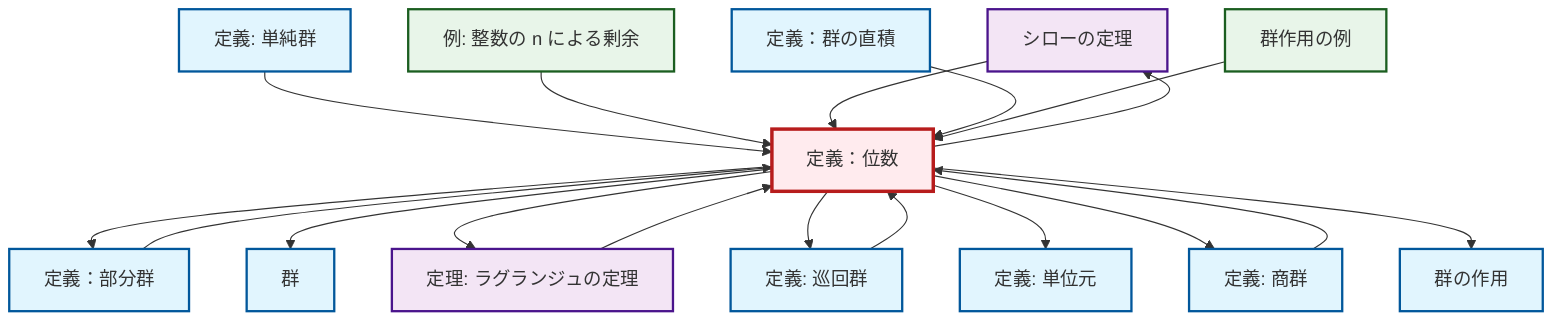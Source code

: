 graph TD
    classDef definition fill:#e1f5fe,stroke:#01579b,stroke-width:2px
    classDef theorem fill:#f3e5f5,stroke:#4a148c,stroke-width:2px
    classDef axiom fill:#fff3e0,stroke:#e65100,stroke-width:2px
    classDef example fill:#e8f5e9,stroke:#1b5e20,stroke-width:2px
    classDef current fill:#ffebee,stroke:#b71c1c,stroke-width:3px
    def-group-action["群の作用"]:::definition
    thm-sylow["シローの定理"]:::theorem
    def-direct-product["定義：群の直積"]:::definition
    def-group["群"]:::definition
    def-simple-group["定義: 単純群"]:::definition
    thm-lagrange["定理: ラグランジュの定理"]:::theorem
    ex-quotient-integers-mod-n["例: 整数の n による剰余"]:::example
    def-cyclic-group["定義: 巡回群"]:::definition
    def-order["定義：位数"]:::definition
    ex-group-action-examples["群作用の例"]:::example
    def-quotient-group["定義: 商群"]:::definition
    def-subgroup["定義：部分群"]:::definition
    def-identity-element["定義: 単位元"]:::definition
    def-order --> def-subgroup
    thm-lagrange --> def-order
    def-cyclic-group --> def-order
    def-quotient-group --> def-order
    def-order --> thm-sylow
    def-order --> def-group
    def-simple-group --> def-order
    def-subgroup --> def-order
    def-order --> thm-lagrange
    ex-quotient-integers-mod-n --> def-order
    thm-sylow --> def-order
    def-direct-product --> def-order
    def-order --> def-cyclic-group
    def-order --> def-identity-element
    def-order --> def-quotient-group
    def-order --> def-group-action
    ex-group-action-examples --> def-order
    class def-order current